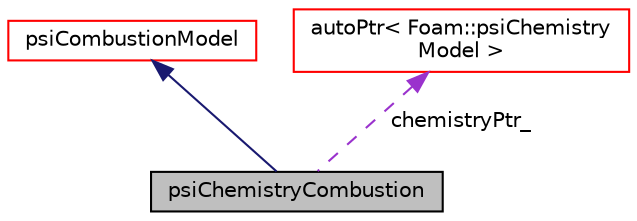digraph "psiChemistryCombustion"
{
  bgcolor="transparent";
  edge [fontname="Helvetica",fontsize="10",labelfontname="Helvetica",labelfontsize="10"];
  node [fontname="Helvetica",fontsize="10",shape=record];
  Node1 [label="psiChemistryCombustion",height=0.2,width=0.4,color="black", fillcolor="grey75", style="filled", fontcolor="black"];
  Node2 -> Node1 [dir="back",color="midnightblue",fontsize="10",style="solid",fontname="Helvetica"];
  Node2 [label="psiCombustionModel",height=0.2,width=0.4,color="red",URL="$a02010.html"];
  Node3 -> Node1 [dir="back",color="darkorchid3",fontsize="10",style="dashed",label=" chemistryPtr_" ,fontname="Helvetica"];
  Node3 [label="autoPtr\< Foam::psiChemistry\lModel \>",height=0.2,width=0.4,color="red",URL="$a00087.html"];
}
